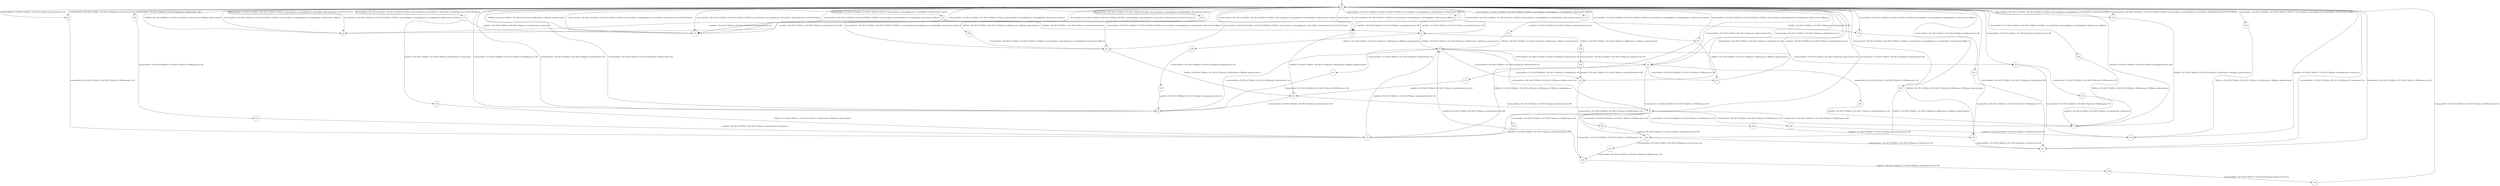 digraph LTS {
S00[shape=point]
S1[label=S1,shape=circle];
S2[label=S2,shape=circle];
S3[label=S3,shape=circle];
S4[label=S4,shape=circle];
S5[label=S5,shape=circle];
S6[label=S6,shape=circle];
S7[label=S7,shape=circle];
S8[label=S8,shape=circle];
S9[label=S9,shape=circle];
S10[label=S10,shape=circle];
S11[label=S11,shape=circle];
S12[label=S12,shape=circle];
S13[label=S13,shape=circle];
S14[label=S14,shape=circle];
S15[label=S15,shape=circle];
S16[label=S16,shape=circle];
S17[label=S17,shape=circle];
S18[label=S18,shape=circle];
S19[label=S19,shape=circle];
S20[label=S20,shape=circle];
S21[label=S21,shape=circle];
S22[label=S22,shape=circle];
S23[label=S23,shape=circle];
S24[label=S24,shape=circle];
S25[label=S25,shape=circle];
S26[label=S26,shape=circle];
S27[label=S27,shape=circle];
S28[label=S28,shape=circle];
S29[label=S29,shape=circle];
S30[label=S30,shape=circle];
S31[label=S31,shape=circle];
S32[label=S32,shape=circle];
S33[label=S33,shape=circle];
S34[label=S34,shape=circle];
S35[label=S35,shape=circle];
S36[label=S36,shape=circle];
S37[label=S37,shape=circle];
S38[label=S38,shape=circle];
S39[label=S39,shape=circle];
S40[label=S40,shape=circle];
S41[label=S41,shape=circle];
S42[label=S42,shape=circle];
S43[label=S43,shape=circle];
S44[label=S44,shape=circle];
S45[label=S45,shape=circle];
S46[label=S46,shape=circle];
S47[label=S47,shape=circle];
S48[label=S48,shape=circle];
S49[label=S49,shape=circle];
S50[label=S50,shape=circle];
S51[label=S51,shape=circle];
S52[label=S52,shape=circle];
S53[label=S53,shape=circle];
S54[label=S54,shape=circle];
S00 -> S1
S1 -> S2[label ="?/json.htm(Host=192.168.43.102|||Dest=192.168.43.76|||Verb=GET|||Uri=/json.htm|||type=command|||param=switchlight|||idx=10|||switchcmd=On|||rssi)"];
S1 -> S3[label ="?/json.htm(Host=192.168.43.102|||Dest=192.168.43.76|||Verb=GET|||Uri=/json.htm|||type=command|||param=switchlight|||idx=10|||switchcmd=On|||rssi)"];
S1 -> S5[label ="!switchcmd(Host=192.168.43.76|||Dest=192.168.43.203|||group=02|||switchcmd=On)"];
S1 -> S5[label ="!switchcmd(Host=192.168.43.76|||Dest=192.168.43.203|||group=02|||switchcmd=Off)"];
S1 -> S6[label ="!switchcmd(Host=192.168.43.76|||Dest=192.168.43.203|||group=02|||switchcmd=Off)"];
S1 -> S8[label ="?/json.htm(Host=192.168.43.102|||Dest=192.168.43.76|||Verb=GET|||Uri=/json.htm|||type=command|||param=switchlight|||idx=10|||switchcmd=Off|||rssi)"];
S1 -> S8[label ="?/json.htm(Host=192.168.43.102|||Dest=192.168.43.76|||Verb=GET|||Uri=/json.htm|||type=command|||param=switchlight|||idx=10|||switchcmd=On|||rssi)"];
S1 -> S9[label ="!switchcmd(Host=192.168.43.76|||Dest=192.168.43.202|||group=01|||switchcmd=On)"];
S1 -> S9[label ="!switchcmd(Host=192.168.43.76|||Dest=192.168.43.202|||group=01|||switchcmd=Off)"];
S1 -> S11[label ="?/json.htm(Host=192.168.43.101|||Dest=192.168.43.76|||Verb=GET|||Uri=/json.htm|||type=command|||param=udevice|||idx=1|||nvalue|||svalue=24.00;47.00;1|||rssi)"];
S1 -> S11[label ="?/json.htm(Host=192.168.43.101|||Dest=192.168.43.76|||Verb=GET|||Uri=/json.htm|||type=command|||param=udevice|||idx=1|||nvalue|||svalue=24.00;46.00;1|||rssi)"];
S1 -> S12[label ="?/json.htm(Host=192.168.43.101|||Dest=192.168.43.76|||Verb=GET|||Uri=/json.htm|||type=command|||param=udevice|||idx=1|||nvalue|||svalue=23.00;51.00;1|||rssi)"];
S1 -> S12[label ="?/json.htm(Host=192.168.43.101|||Dest=192.168.43.76|||Verb=GET|||Uri=/json.htm|||type=command|||param=udevice|||idx=1|||nvalue|||svalue=24.00;46.00;1|||rssi)"];
S1 -> S12[label ="?/json.htm(Host=192.168.43.101|||Dest=192.168.43.76|||Verb=GET|||Uri=/json.htm|||type=command|||param=udevice|||idx=1|||nvalue|||svalue=24.00;47.00;1|||rssi)"];
S1 -> S12[label ="?/json.htm(Host=192.168.43.101|||Dest=192.168.43.76|||Verb=GET|||Uri=/json.htm|||type=command|||param=switchlight|||idx=2|||switchcmd=Off|||rssi)"];
S1 -> S12[label ="?/json.htm(Host=192.168.43.101|||Dest=192.168.43.76|||Verb=GET|||Uri=/json.htm|||type=command|||param=switchlight|||idx=2|||switchcmd=On|||rssi)"];
S1 -> S13[label ="?/json.htm(Host=192.168.43.101|||Dest=192.168.43.76|||Verb=GET|||Uri=/json.htm|||type=command|||param=switchlight|||idx=2|||switchcmd=On|||rssi)"];
S1 -> S15[label ="!switchcmd(Host=192.168.43.76|||Dest=192.168.43.203|||group=02|||switchcmd=Off)"];
S1 -> S15[label ="!switchcmd(Host=192.168.43.76|||Dest=192.168.43.203|||group=02|||switchcmd=On)"];
S1 -> S17[label ="?/json.htm(Host=192.168.43.102|||Dest=192.168.43.76|||Verb=GET|||Uri=/json.htm|||type=command|||param=switchlight|||idx=10|||switchcmd=Off|||rssi)"];
S1 -> S20[label ="!switchcmd(Host=192.168.43.76|||Dest=192.168.43.203|||group=02|||switchcmd=Off)"];
S1 -> S22[label ="!switchcmd(Host=192.168.43.76|||Dest=192.168.43.202|||group=01|||switchcmd=Off)"];
S1 -> S22[label ="!switchcmd(Host=192.168.43.76|||Dest=192.168.43.202|||group=01|||switchcmd=On)"];
S1 -> S23[label ="?/json.htm(Host=192.168.43.101|||Dest=192.168.43.76|||Verb=GET|||Uri=/json.htm|||type=command|||param=switchlight|||idx=2|||switchcmd=Off|||rssi)"];
S1 -> S23[label ="?/json.htm(Host=192.168.43.101|||Dest=192.168.43.76|||Verb=GET|||Uri=/json.htm|||type=command|||param=udevice|||idx=1|||nvalue|||svalue=24.00;47.00;1|||rssi)"];
S1 -> S23[label ="?/json.htm(Host=192.168.43.101|||Dest=192.168.43.76|||Verb=GET|||Uri=/json.htm|||type=command|||param=switchlight|||idx=2|||switchcmd=On|||rssi)"];
S1 -> S25[label ="?/json.htm(Host=192.168.43.102|||Dest=192.168.43.76|||Verb=GET|||Uri=/json.htm|||type=command|||param=switchlight|||idx=10|||switchcmd=Off|||rssi)"];
S1 -> S25[label ="?/json.htm(Host=192.168.43.102|||Dest=192.168.43.76|||Verb=GET|||Uri=/json.htm|||type=command|||param=switchlight|||idx=10|||switchcmd=On|||rssi)"];
S1 -> S27[label ="?/json.htm(Host=192.168.43.101|||Dest=192.168.43.76|||Verb=GET|||Uri=/json.htm|||type=command|||param=switchlight|||idx=2|||switchcmd=Off|||rssi)"];
S1 -> S27[label ="?/json.htm(Host=192.168.43.101|||Dest=192.168.43.76|||Verb=GET|||Uri=/json.htm|||type=command|||param=udevice|||idx=1|||nvalue|||svalue=24.00;47.00;1|||rssi)"];
S1 -> S32[label ="!switchcmd(Host=192.168.43.76|||Dest=192.168.43.203|||group=02|||switchcmd=Off)"];
S1 -> S34[label ="?/json.htm(Host=192.168.43.102|||Dest=192.168.43.76|||Verb=GET|||Uri=/json.htm|||type=command|||param=switchlight|||idx=10|||switchcmd=Off|||rssi)"];
S1 -> S40[label ="!switchcmd(Host=192.168.43.76|||Dest=192.168.43.202|||group=01|||switchcmd=Off)"];
S1 -> S42[label ="?/json.htm(Host=192.168.43.101|||Dest=192.168.43.76|||Verb=GET|||Uri=/json.htm|||type=command|||param=switchlight|||idx=2|||switchcmd=On|||rssi)"];
S1 -> S44[label ="?/json.htm(Host=192.168.43.102|||Dest=192.168.43.76|||Verb=GET|||Uri=/json.htm|||type=command|||param=switchlight|||idx=10|||switchcmd=Off|||rssi)"];
S1 -> S47[label ="?/json.htm(Host=192.168.43.102|||Dest=192.168.43.76|||Verb=GET|||Uri=/json.htm|||type=command|||param=switchlight|||idx=10|||switchcmd=Off|||rssi)"];
S1 -> S52[label ="!switchcmd(Host=192.168.43.76|||Dest=192.168.43.203|||group=02|||switchcmd=Off)"];
S1 -> S53[label ="?/json.htm(Host=192.168.43.102|||Dest=192.168.43.76|||Verb=GET|||Uri=/json.htm|||type=command|||param=switchlight|||idx=10|||switchcmd=Off|||rssi)"];
S1 -> S53[label ="?/json.htm(Host=192.168.43.102|||Dest=192.168.43.76|||Verb=GET|||Uri=/json.htm|||type=command|||param=switchlight|||idx=10|||switchcmd=On|||rssi)"];
S1 -> S54[label ="?/json.htm(Host=192.168.43.102|||Dest=192.168.43.76|||Verb=GET|||Uri=/json.htm|||type=command|||param=switchlight|||idx=10|||switchcmd=Off|||rssi)"];
S2 -> S3[label ="type(Host=192.168.43.76|||Dest=192.168.43.76|||type=savedata|||switchcmd=On)"];
S2 -> S8[label ="type(Host=192.168.43.76|||Dest=192.168.43.76|||type=savedata|||switchcmd=On)"];
S3 -> S4[label ="!OK(Host=192.168.43.76|||Dest=192.168.43.102|||status=200|||response=OK|||type=application/json)"];
S3 -> S18[label ="!OK(Host=192.168.43.76|||Dest=192.168.43.102|||status=200|||response=OK|||type=application/json)"];
S3 -> S38[label ="!OK(Host=192.168.43.76|||Dest=192.168.43.102|||status=200|||response=OK|||type=application/json)"];
S4 -> S5[label ="!switchcmd(Host=192.168.43.76|||Dest=192.168.43.203|||group=02|||switchcmd=On)"];
S4 -> S6[label ="!switchcmd(Host=192.168.43.76|||Dest=192.168.43.203|||group=02|||switchcmd=On)"];
S4 -> S15[label ="!switchcmd(Host=192.168.43.76|||Dest=192.168.43.203|||group=02|||switchcmd=On)"];
S4 -> S20[label ="!switchcmd(Host=192.168.43.76|||Dest=192.168.43.203|||group=02|||switchcmd=On)"];
S4 -> S31[label ="!switchcmd(Host=192.168.43.76|||Dest=192.168.43.203|||group=02|||switchcmd=On)"];
S4 -> S32[label ="!switchcmd(Host=192.168.43.76|||Dest=192.168.43.203|||group=02|||switchcmd=On)"];
S5 -> S1[label ="?response(Host=192.168.43.203|||Dest=192.168.43.76|||status=0300|||response=00)"];
S6 -> S7[label ="?response(Host=192.168.43.203|||Dest=192.168.43.76|||status=0300|||response=00)"];
S6 -> S26[label ="?response(Host=192.168.43.203|||Dest=192.168.43.76|||status=0300|||response=00)"];
S6 -> S29[label ="?response(Host=192.168.43.203|||Dest=192.168.43.76|||status=0300|||response=00)"];
S6 -> S36[label ="?response(Host=192.168.43.203|||Dest=192.168.43.76|||status=0300|||response=00)"];
S6 -> S45[label ="?response(Host=192.168.43.203|||Dest=192.168.43.76|||status=0300|||response=00)"];
S6 -> S46[label ="?response(Host=192.168.43.203|||Dest=192.168.43.76|||status=0300|||response=00)"];
S7 -> S1[label ="type(Host=192.168.43.76|||Dest=192.168.43.76|||type=savedata|||switchcmd=Off)"];
S8 -> S1[label ="!OK(Host=192.168.43.76|||Dest=192.168.43.102|||status=200|||response=OK|||type=application/json)"];
S9 -> S10[label ="?response(Host=192.168.43.202|||Dest=192.168.43.76|||status=0300|||response=00)"];
S10 -> S4[label ="type(Host=192.168.43.76|||Dest=192.168.43.76|||type=savedata|||switchcmd=On)"];
S11 -> S12[label ="type(Host=192.168.43.76|||Dest=192.168.43.76|||type=savedata|||svalue=temperature)"];
S11 -> S28[label ="type(Host=192.168.43.76|||Dest=192.168.43.76|||type=savedata|||svalue=temperature)"];
S12 -> S1[label ="!OK(Host=192.168.43.76|||Dest=192.168.43.101|||status=200|||response=OK|||type=application/json)"];
S13 -> S14[label ="type(Host=192.168.43.76|||Dest=192.168.43.76|||type=savedata|||switchcmd=On)"];
S14 -> S4[label ="!OK(Host=192.168.43.76|||Dest=192.168.43.101|||status=200|||response=OK|||type=application/json)"];
S15 -> S10[label ="?response(Host=192.168.43.203|||Dest=192.168.43.76|||status=0300|||response=00)"];
S15 -> S16[label ="?response(Host=192.168.43.203|||Dest=192.168.43.76|||status=0300|||response=00)"];
S15 -> S50[label ="?response(Host=192.168.43.203|||Dest=192.168.43.76|||status=0300|||response=00)"];
S15 -> S51[label ="?response(Host=192.168.43.203|||Dest=192.168.43.76|||status=0300|||response=00)"];
S16 -> S1[label ="type(Host=192.168.43.76|||Dest=192.168.43.76|||type=savedata|||switchcmd=On)"];
S17 -> S3[label ="type(Host=192.168.43.76|||Dest=192.168.43.76|||type=savedata|||switchcmd=Off)"];
S17 -> S8[label ="type(Host=192.168.43.76|||Dest=192.168.43.76|||type=savedata|||switchcmd=Off)"];
S17 -> S25[label ="type(Host=192.168.43.76|||Dest=192.168.43.76|||type=savedata|||switchcmd=Off)"];
S17 -> S34[label ="type(Host=192.168.43.76|||Dest=192.168.43.76|||type=savedata|||switchcmd=Off)"];
S18 -> S19[label ="!switchcmd(Host=192.168.43.76|||Dest=192.168.43.203|||group=02|||switchcmd=On)"];
S19 -> S20[label ="type(Host=192.168.43.76|||Dest=192.168.43.76|||type=savedata|||switchcmd=Off)"];
S20 -> S21[label ="?response(Host=192.168.43.203|||Dest=192.168.43.76|||status=0300|||response=00)"];
S21 -> S22[label ="!switchcmd(Host=192.168.43.76|||Dest=192.168.43.202|||group=01|||switchcmd=On)"];
S21 -> S33[label ="!switchcmd(Host=192.168.43.76|||Dest=192.168.43.202|||group=01|||switchcmd=On)"];
S22 -> S1[label ="?response(Host=192.168.43.202|||Dest=192.168.43.76|||status=0300|||response=00)"];
S23 -> S24[label ="!OK(Host=192.168.43.76|||Dest=192.168.43.101|||status=200|||response=OK|||type=application/json)"];
S24 -> S5[label ="!switchcmd(Host=192.168.43.76|||Dest=192.168.43.203|||group=02|||switchcmd=Off)"];
S24 -> S6[label ="!switchcmd(Host=192.168.43.76|||Dest=192.168.43.203|||group=02|||switchcmd=Off)"];
S25 -> S24[label ="!OK(Host=192.168.43.76|||Dest=192.168.43.102|||status=200|||response=OK|||type=application/json)"];
S26 -> S4[label ="type(Host=192.168.43.76|||Dest=192.168.43.76|||type=savedata|||switchcmd=Off)"];
S26 -> S48[label ="type(Host=192.168.43.76|||Dest=192.168.43.76|||type=savedata|||switchcmd=Off)"];
S27 -> S7[label ="!OK(Host=192.168.43.76|||Dest=192.168.43.101|||status=200|||response=OK|||type=application/json)"];
S28 -> S10[label ="!OK(Host=192.168.43.76|||Dest=192.168.43.101|||status=200|||response=OK|||type=application/json)"];
S29 -> S30[label ="type(Host=192.168.43.76|||Dest=192.168.43.76|||type=savedata|||switchcmd=Off)"];
S30 -> S1[label ="type(Host=192.168.43.76|||Dest=192.168.43.76|||type=savedata|||svalue=temperature)"];
S31 -> S5[label ="?response(Host=192.168.43.203|||Dest=192.168.43.76|||status=0300|||response=00)"];
S32 -> S30[label ="?response(Host=192.168.43.203|||Dest=192.168.43.76|||status=0300|||response=00)"];
S32 -> S37[label ="?response(Host=192.168.43.203|||Dest=192.168.43.76|||status=0300|||response=00)"];
S33 -> S26[label ="?response(Host=192.168.43.202|||Dest=192.168.43.76|||status=0300|||response=00)"];
S34 -> S35[label ="!OK(Host=192.168.43.76|||Dest=192.168.43.102|||status=200|||response=OK|||type=application/json)"];
S35 -> S22[label ="!switchcmd(Host=192.168.43.76|||Dest=192.168.43.202|||group=01|||switchcmd=Off)"];
S36 -> S10[label ="type(Host=192.168.43.76|||Dest=192.168.43.76|||type=savedata|||switchcmd=Off)"];
S37 -> S7[label ="type(Host=192.168.43.76|||Dest=192.168.43.76|||type=savedata|||svalue=temperature)"];
S38 -> S39[label ="!switchcmd(Host=192.168.43.76|||Dest=192.168.43.203|||group=02|||switchcmd=On)"];
S39 -> S5[label ="type(Host=192.168.43.76|||Dest=192.168.43.76|||type=savedata|||switchcmd=On)"];
S40 -> S41[label ="?response(Host=192.168.43.202|||Dest=192.168.43.76|||status=0300|||response=00)"];
S41 -> S10[label ="type(Host=192.168.43.76|||Dest=192.168.43.76|||type=savedata|||svalue=temperature)"];
S42 -> S43[label ="!OK(Host=192.168.43.76|||Dest=192.168.43.101|||status=200|||response=OK|||type=application/json)"];
S43 -> S23[label ="?/json.htm(Host=192.168.43.101|||Dest=192.168.43.76|||Verb=GET|||Uri=/json.htm|||type=command|||param=switchlight|||idx=2|||switchcmd=Off|||rssi)"];
S44 -> S21[label ="!OK(Host=192.168.43.76|||Dest=192.168.43.102|||status=200|||response=OK|||type=application/json)"];
S45 -> S21[label ="type(Host=192.168.43.76|||Dest=192.168.43.76|||type=savedata|||switchcmd=Off)"];
S46 -> S35[label ="type(Host=192.168.43.76|||Dest=192.168.43.76|||type=savedata|||switchcmd=Off)"];
S47 -> S30[label ="!OK(Host=192.168.43.76|||Dest=192.168.43.102|||status=200|||response=OK|||type=application/json)"];
S48 -> S49[label ="!switchcmd(Host=192.168.43.76|||Dest=192.168.43.203|||group=02|||switchcmd=On)"];
S49 -> S1[label ="?response(Host=192.168.43.203|||Dest=192.168.43.76|||status=0300|||response=00;)"];
S50 -> S7[label ="type(Host=192.168.43.76|||Dest=192.168.43.76|||type=savedata|||switchcmd=On)"];
S51 -> S24[label ="type(Host=192.168.43.76|||Dest=192.168.43.76|||type=savedata|||switchcmd=On)"];
S52 -> S35[label ="?response(Host=192.168.43.203|||Dest=192.168.43.76|||status=0300|||response=00)"];
S53 -> S10[label ="!OK(Host=192.168.43.76|||Dest=192.168.43.102|||status=200|||response=OK|||type=application/json)"];
S53 -> S16[label ="!OK(Host=192.168.43.76|||Dest=192.168.43.102|||status=200|||response=OK|||type=application/json)"];
S54 -> S7[label ="!OK(Host=192.168.43.76|||Dest=192.168.43.102|||status=200|||response=OK|||type=application/json)"];
}
